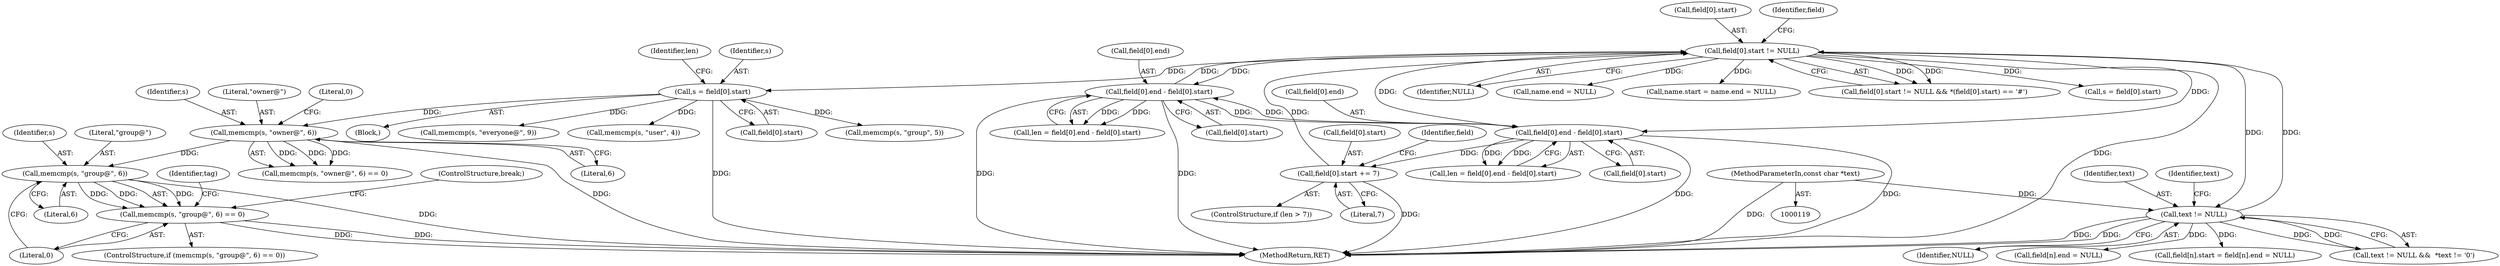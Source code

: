 digraph "0_libarchive_15bf44fd2c1ad0e3fd87048b3fcc90c4dcff1175@API" {
"1000748" [label="(Call,memcmp(s, \"group@\", 6))"];
"1000737" [label="(Call,memcmp(s, \"owner@\", 6))"];
"1000684" [label="(Call,s = field[0].start)"];
"1000243" [label="(Call,field[0].start != NULL)"];
"1000693" [label="(Call,field[0].end - field[0].start)"];
"1000296" [label="(Call,field[0].end - field[0].start)"];
"1000337" [label="(Call,field[0].start += 7)"];
"1000171" [label="(Call,text != NULL)"];
"1000121" [label="(MethodParameterIn,const char *text)"];
"1000747" [label="(Call,memcmp(s, \"group@\", 6) == 0)"];
"1000738" [label="(Identifier,s)"];
"1000739" [label="(Literal,\"owner@\")"];
"1000249" [label="(Identifier,NULL)"];
"1000302" [label="(Call,field[0].start)"];
"1000343" [label="(Literal,7)"];
"1000244" [label="(Call,field[0].start)"];
"1000740" [label="(Literal,6)"];
"1000693" [label="(Call,field[0].end - field[0].start)"];
"1000121" [label="(MethodParameterIn,const char *text)"];
"1000171" [label="(Call,text != NULL)"];
"1000338" [label="(Call,field[0].start)"];
"1000692" [label="(Identifier,len)"];
"1000170" [label="(Call,text != NULL &&  *text != '\0')"];
"1000277" [label="(Call,name.end = NULL)"];
"1000741" [label="(Literal,0)"];
"1000694" [label="(Call,field[0].end)"];
"1000736" [label="(Call,memcmp(s, \"owner@\", 6) == 0)"];
"1000355" [label="(Identifier,field)"];
"1000333" [label="(ControlStructure,if (len > 7))"];
"1000337" [label="(Call,field[0].start += 7)"];
"1000273" [label="(Call,name.start = name.end = NULL)"];
"1000749" [label="(Identifier,s)"];
"1000243" [label="(Call,field[0].start != NULL)"];
"1000254" [label="(Identifier,field)"];
"1000699" [label="(Call,field[0].start)"];
"1000172" [label="(Identifier,text)"];
"1000242" [label="(Call,field[0].start != NULL && *(field[0].start) == '#')"];
"1000294" [label="(Call,len = field[0].end - field[0].start)"];
"1000297" [label="(Call,field[0].end)"];
"1000686" [label="(Call,field[0].start)"];
"1000691" [label="(Call,len = field[0].end - field[0].start)"];
"1000725" [label="(Call,memcmp(s, \"group\", 5))"];
"1000756" [label="(ControlStructure,break;)"];
"1000173" [label="(Identifier,NULL)"];
"1000234" [label="(Call,field[n].end = NULL)"];
"1000228" [label="(Call,field[n].start = field[n].end = NULL)"];
"1000296" [label="(Call,field[0].end - field[0].start)"];
"1000751" [label="(Literal,6)"];
"1000683" [label="(Block,)"];
"1000760" [label="(Call,memcmp(s, \"everyone@\", 9))"];
"1000176" [label="(Identifier,text)"];
"1000748" [label="(Call,memcmp(s, \"group@\", 6))"];
"1000737" [label="(Call,memcmp(s, \"owner@\", 6))"];
"1000750" [label="(Literal,\"group@\")"];
"1000287" [label="(Call,s = field[0].start)"];
"1000754" [label="(Identifier,tag)"];
"1001007" [label="(MethodReturn,RET)"];
"1000752" [label="(Literal,0)"];
"1000713" [label="(Call,memcmp(s, \"user\", 4))"];
"1000747" [label="(Call,memcmp(s, \"group@\", 6) == 0)"];
"1000746" [label="(ControlStructure,if (memcmp(s, \"group@\", 6) == 0))"];
"1000685" [label="(Identifier,s)"];
"1000684" [label="(Call,s = field[0].start)"];
"1000748" -> "1000747"  [label="AST: "];
"1000748" -> "1000751"  [label="CFG: "];
"1000749" -> "1000748"  [label="AST: "];
"1000750" -> "1000748"  [label="AST: "];
"1000751" -> "1000748"  [label="AST: "];
"1000752" -> "1000748"  [label="CFG: "];
"1000748" -> "1001007"  [label="DDG: "];
"1000748" -> "1000747"  [label="DDG: "];
"1000748" -> "1000747"  [label="DDG: "];
"1000748" -> "1000747"  [label="DDG: "];
"1000737" -> "1000748"  [label="DDG: "];
"1000737" -> "1000736"  [label="AST: "];
"1000737" -> "1000740"  [label="CFG: "];
"1000738" -> "1000737"  [label="AST: "];
"1000739" -> "1000737"  [label="AST: "];
"1000740" -> "1000737"  [label="AST: "];
"1000741" -> "1000737"  [label="CFG: "];
"1000737" -> "1001007"  [label="DDG: "];
"1000737" -> "1000736"  [label="DDG: "];
"1000737" -> "1000736"  [label="DDG: "];
"1000737" -> "1000736"  [label="DDG: "];
"1000684" -> "1000737"  [label="DDG: "];
"1000684" -> "1000683"  [label="AST: "];
"1000684" -> "1000686"  [label="CFG: "];
"1000685" -> "1000684"  [label="AST: "];
"1000686" -> "1000684"  [label="AST: "];
"1000692" -> "1000684"  [label="CFG: "];
"1000684" -> "1001007"  [label="DDG: "];
"1000243" -> "1000684"  [label="DDG: "];
"1000684" -> "1000713"  [label="DDG: "];
"1000684" -> "1000725"  [label="DDG: "];
"1000684" -> "1000760"  [label="DDG: "];
"1000243" -> "1000242"  [label="AST: "];
"1000243" -> "1000249"  [label="CFG: "];
"1000244" -> "1000243"  [label="AST: "];
"1000249" -> "1000243"  [label="AST: "];
"1000254" -> "1000243"  [label="CFG: "];
"1000242" -> "1000243"  [label="CFG: "];
"1000243" -> "1001007"  [label="DDG: "];
"1000243" -> "1000171"  [label="DDG: "];
"1000243" -> "1000242"  [label="DDG: "];
"1000243" -> "1000242"  [label="DDG: "];
"1000693" -> "1000243"  [label="DDG: "];
"1000337" -> "1000243"  [label="DDG: "];
"1000296" -> "1000243"  [label="DDG: "];
"1000171" -> "1000243"  [label="DDG: "];
"1000243" -> "1000273"  [label="DDG: "];
"1000243" -> "1000277"  [label="DDG: "];
"1000243" -> "1000287"  [label="DDG: "];
"1000243" -> "1000296"  [label="DDG: "];
"1000243" -> "1000693"  [label="DDG: "];
"1000693" -> "1000691"  [label="AST: "];
"1000693" -> "1000699"  [label="CFG: "];
"1000694" -> "1000693"  [label="AST: "];
"1000699" -> "1000693"  [label="AST: "];
"1000691" -> "1000693"  [label="CFG: "];
"1000693" -> "1001007"  [label="DDG: "];
"1000693" -> "1001007"  [label="DDG: "];
"1000693" -> "1000296"  [label="DDG: "];
"1000693" -> "1000691"  [label="DDG: "];
"1000693" -> "1000691"  [label="DDG: "];
"1000296" -> "1000693"  [label="DDG: "];
"1000296" -> "1000294"  [label="AST: "];
"1000296" -> "1000302"  [label="CFG: "];
"1000297" -> "1000296"  [label="AST: "];
"1000302" -> "1000296"  [label="AST: "];
"1000294" -> "1000296"  [label="CFG: "];
"1000296" -> "1001007"  [label="DDG: "];
"1000296" -> "1001007"  [label="DDG: "];
"1000296" -> "1000294"  [label="DDG: "];
"1000296" -> "1000294"  [label="DDG: "];
"1000296" -> "1000337"  [label="DDG: "];
"1000337" -> "1000333"  [label="AST: "];
"1000337" -> "1000343"  [label="CFG: "];
"1000338" -> "1000337"  [label="AST: "];
"1000343" -> "1000337"  [label="AST: "];
"1000355" -> "1000337"  [label="CFG: "];
"1000337" -> "1001007"  [label="DDG: "];
"1000171" -> "1000170"  [label="AST: "];
"1000171" -> "1000173"  [label="CFG: "];
"1000172" -> "1000171"  [label="AST: "];
"1000173" -> "1000171"  [label="AST: "];
"1000176" -> "1000171"  [label="CFG: "];
"1000170" -> "1000171"  [label="CFG: "];
"1000171" -> "1001007"  [label="DDG: "];
"1000171" -> "1001007"  [label="DDG: "];
"1000171" -> "1000170"  [label="DDG: "];
"1000171" -> "1000170"  [label="DDG: "];
"1000121" -> "1000171"  [label="DDG: "];
"1000171" -> "1000228"  [label="DDG: "];
"1000171" -> "1000234"  [label="DDG: "];
"1000121" -> "1000119"  [label="AST: "];
"1000121" -> "1001007"  [label="DDG: "];
"1000747" -> "1000746"  [label="AST: "];
"1000747" -> "1000752"  [label="CFG: "];
"1000752" -> "1000747"  [label="AST: "];
"1000754" -> "1000747"  [label="CFG: "];
"1000756" -> "1000747"  [label="CFG: "];
"1000747" -> "1001007"  [label="DDG: "];
"1000747" -> "1001007"  [label="DDG: "];
}
